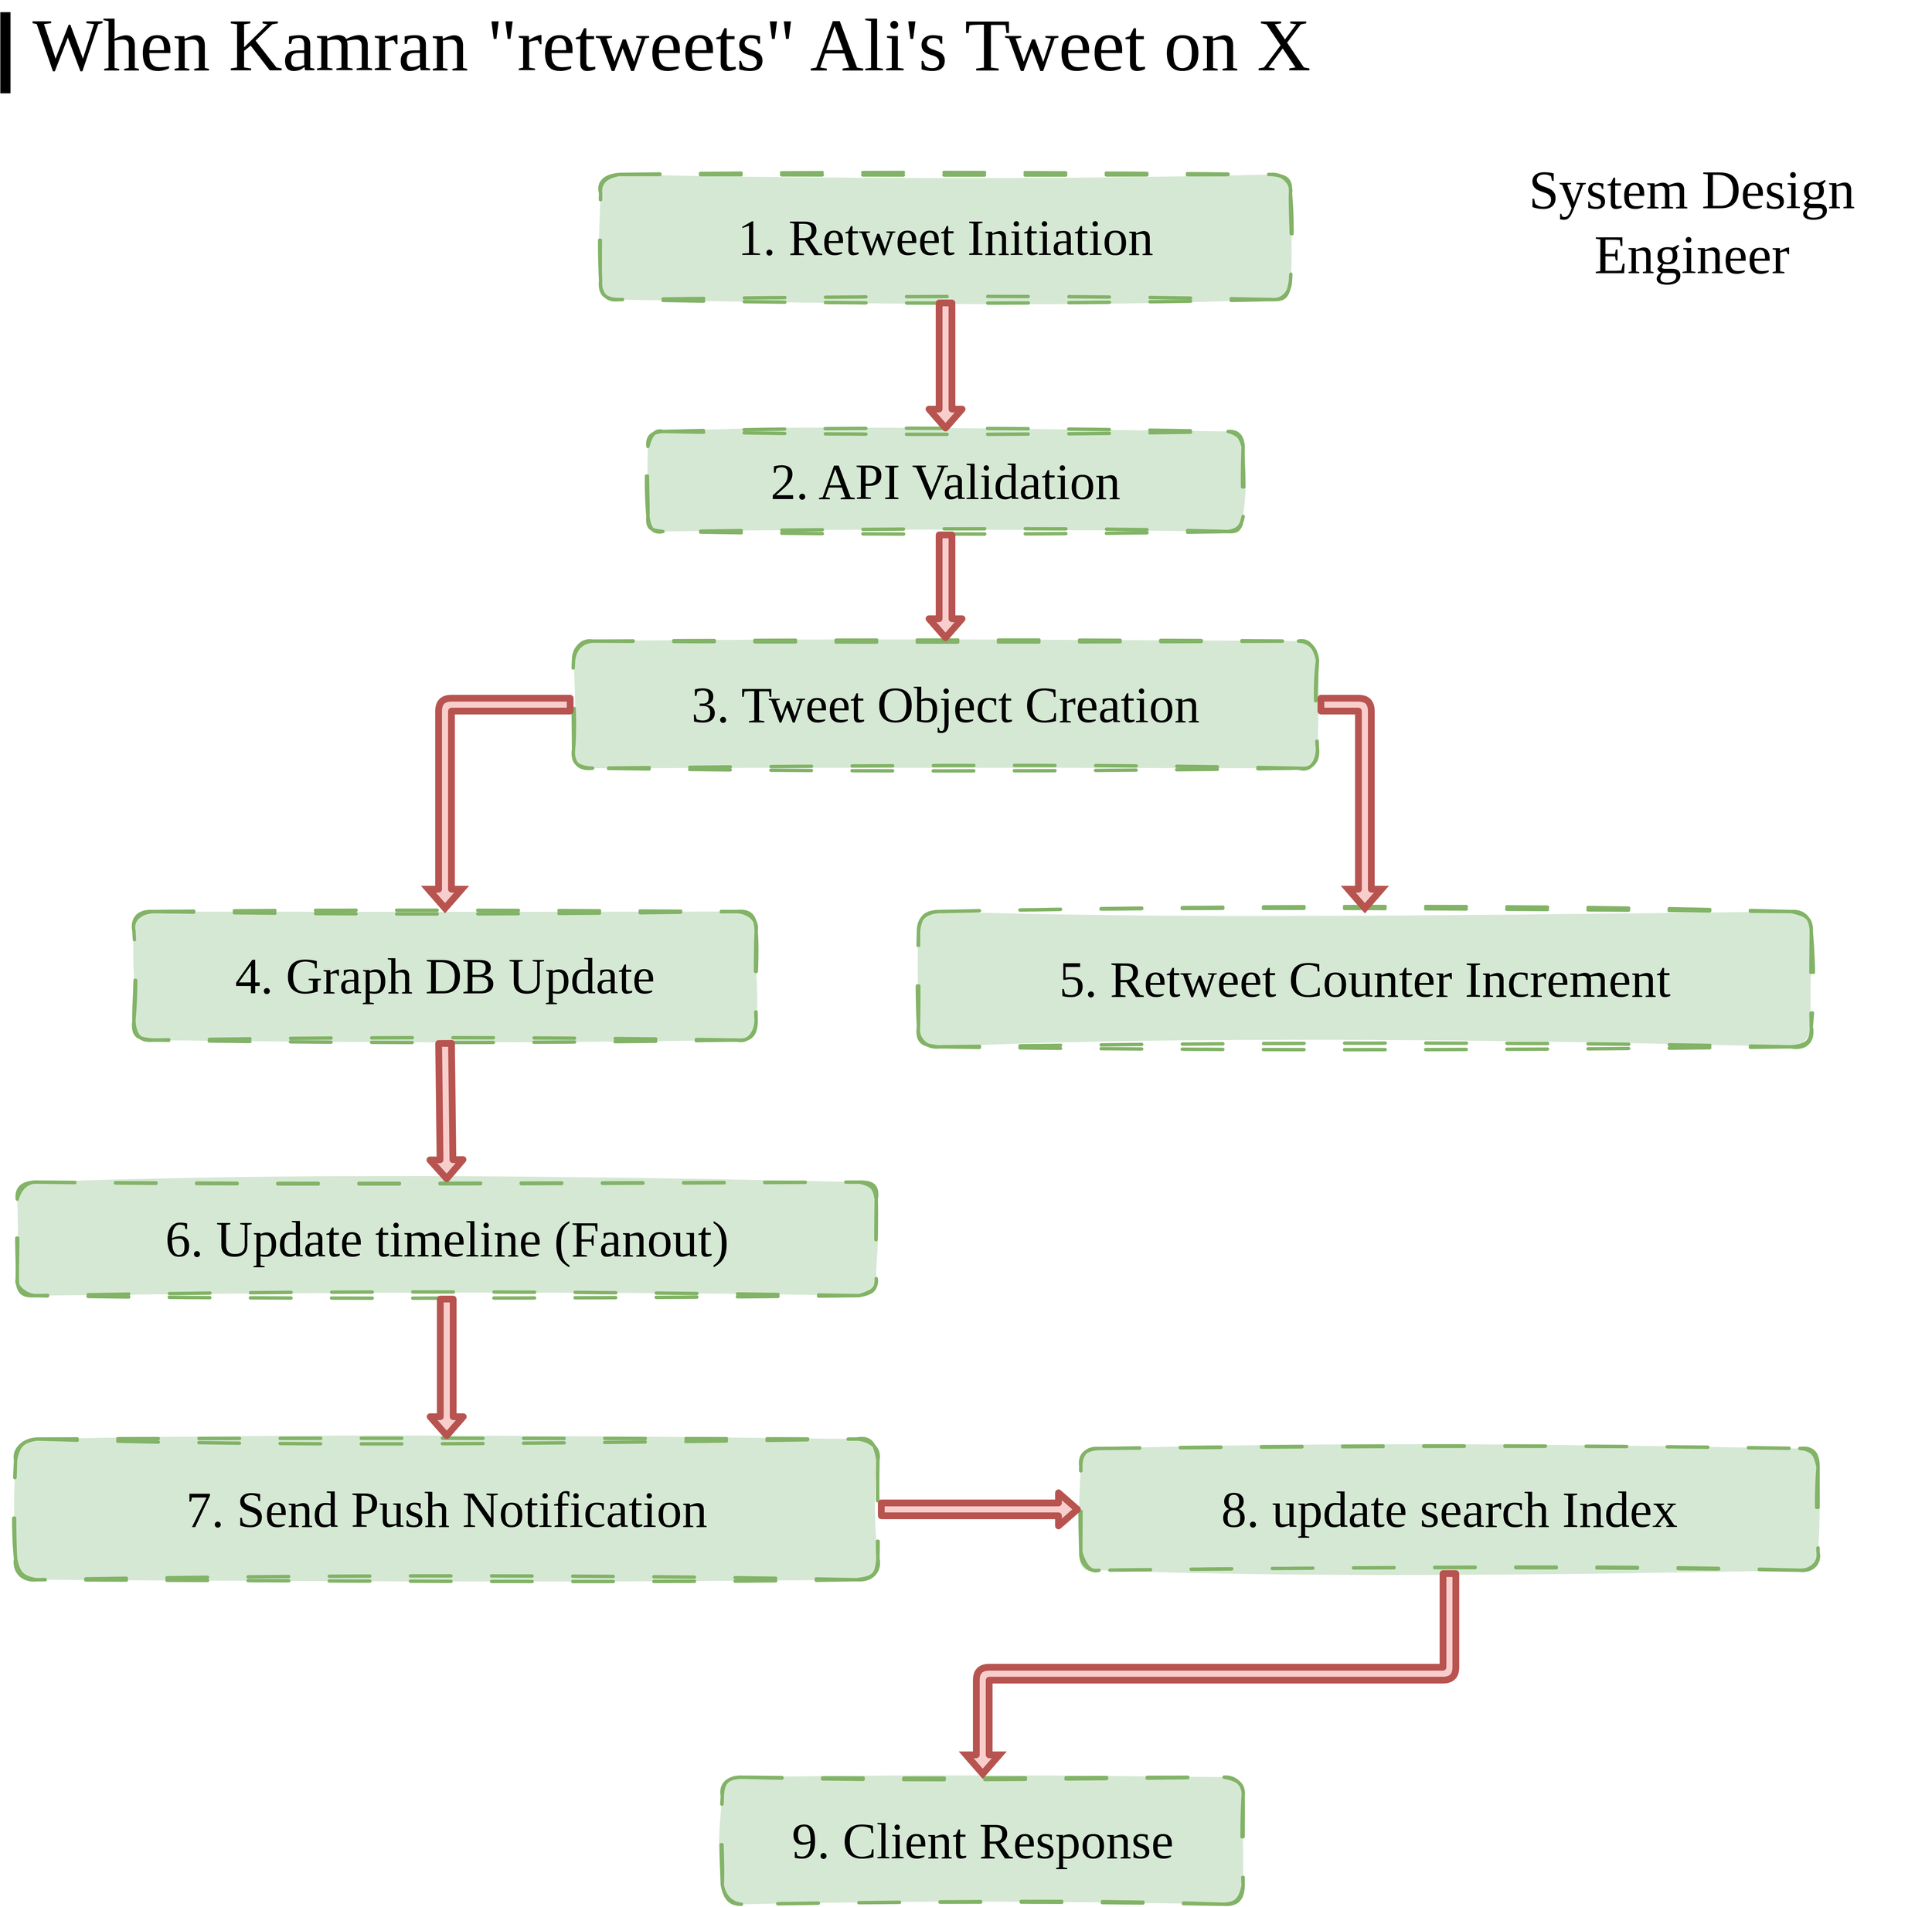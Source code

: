 <mxfile version="26.2.14">
  <diagram name="Page-1" id="kw5tApQOLxetqISVFKjF">
    <mxGraphModel dx="3964" dy="3262" grid="1" gridSize="10" guides="1" tooltips="1" connect="1" arrows="1" fold="1" page="1" pageScale="1" pageWidth="3000" pageHeight="3000" background="light-dark(#FFFFFF,#000000)" math="0" shadow="0">
      <root>
        <mxCell id="0" />
        <mxCell id="1" parent="0" />
        <mxCell id="RP1mrb15_0kgAFn6U0BM-28" value="When Kamran &quot;&lt;font&gt;retweets&lt;/font&gt;&quot; Ali&#39;s Tweet on X" style="text;html=1;align=left;verticalAlign=middle;whiteSpace=wrap;rounded=0;fontFamily=Gloria Hallelujah;fontSource=https%3A%2F%2Ffonts.googleapis.com%2Fcss%3Ffamily%3DGloria%2BHallelujah;fontSize=110;fontColor=default;" parent="1" vertex="1">
          <mxGeometry x="168.03" y="100" width="2751.97" height="96.33" as="geometry" />
        </mxCell>
        <mxCell id="RP1mrb15_0kgAFn6U0BM-29" value="" style="shape=link;html=1;rounded=0;fontFamily=Gloria Hallelujah;fontSource=https%3A%2F%2Ffonts.googleapis.com%2Fcss%3Ffamily%3DGloria%2BHallelujah;fontSize=31;fontColor=default;width=0;strokeColor=light-dark(#000000,#76B7AC);strokeWidth=8;" parent="1" edge="1">
          <mxGeometry width="100" relative="1" as="geometry">
            <mxPoint x="130" y="220" as="sourcePoint" />
            <mxPoint x="130" y="100" as="targetPoint" />
          </mxGeometry>
        </mxCell>
        <mxCell id="RP1mrb15_0kgAFn6U0BM-31" value="&lt;font style=&quot;color: light-dark(rgb(0, 0, 0), rgb(118, 183, 172)); font-size: 80px;&quot;&gt;System Design Engineer&lt;/font&gt;" style="text;html=1;align=center;verticalAlign=middle;whiteSpace=wrap;rounded=1;fontFamily=Gloria Hallelujah;fontSource=https%3A%2F%2Ffonts.googleapis.com%2Fcss%3Ffamily%3DGloria%2BHallelujah;fontSize=60;fontColor=default;strokeColor=none;sketch=1;curveFitting=1;jiggle=2;" parent="1" vertex="1">
          <mxGeometry x="2270" y="270" width="707.42" height="280" as="geometry" />
        </mxCell>
        <mxCell id="txtexfgfXJNiwjfz8xMw-1" value="1. Retweet Initiation" style="whiteSpace=wrap;strokeWidth=5;dashed=1;dashPattern=12 12;rounded=1;sketch=1;curveFitting=1;jiggle=2;fillColor=#d5e8d4;strokeColor=#82b366;fillStyle=solid;fontSize=75;fontFamily=Gloria Hallelujah;fontSource=https%3A%2F%2Ffonts.googleapis.com%2Fcss%3Ffamily%3DGloria%2BHallelujah;" vertex="1" parent="1">
          <mxGeometry x="1010" y="340" width="1020" height="185" as="geometry" />
        </mxCell>
        <mxCell id="txtexfgfXJNiwjfz8xMw-2" value="2. API Validation" style="whiteSpace=wrap;strokeWidth=5;rounded=1;dashed=1;dashPattern=12 12;sketch=1;jiggle=2;fillStyle=solid;curveFitting=1;strokeColor=#82b366;align=center;verticalAlign=middle;fontFamily=Gloria Hallelujah;fontSource=https%3A%2F%2Ffonts.googleapis.com%2Fcss%3Ffamily%3DGloria%2BHallelujah;fontSize=75;fontColor=default;fillColor=#d5e8d4;" vertex="1" parent="1">
          <mxGeometry x="1080" y="720" width="880" height="148" as="geometry" />
        </mxCell>
        <mxCell id="txtexfgfXJNiwjfz8xMw-3" value="3. Tweet Object Creation" style="whiteSpace=wrap;strokeWidth=5;rounded=1;dashed=1;dashPattern=12 12;sketch=1;jiggle=2;fillStyle=solid;curveFitting=1;strokeColor=#82b366;align=center;verticalAlign=middle;fontFamily=Gloria Hallelujah;fontSource=https%3A%2F%2Ffonts.googleapis.com%2Fcss%3Ffamily%3DGloria%2BHallelujah;fontSize=75;fontColor=default;fillColor=#d5e8d4;" vertex="1" parent="1">
          <mxGeometry x="970" y="1030" width="1100" height="188" as="geometry" />
        </mxCell>
        <mxCell id="txtexfgfXJNiwjfz8xMw-4" value="4. Graph DB Update" style="whiteSpace=wrap;strokeWidth=5;rounded=1;dashed=1;dashPattern=12 12;sketch=1;jiggle=2;fillStyle=solid;curveFitting=1;strokeColor=#82b366;align=center;verticalAlign=middle;fontFamily=Gloria Hallelujah;fontSource=https%3A%2F%2Ffonts.googleapis.com%2Fcss%3Ffamily%3DGloria%2BHallelujah;fontSize=75;fontColor=default;fillColor=#d5e8d4;" vertex="1" parent="1">
          <mxGeometry x="320" y="1430" width="920" height="190" as="geometry" />
        </mxCell>
        <mxCell id="txtexfgfXJNiwjfz8xMw-5" value="5. Retweet Counter Increment" style="whiteSpace=wrap;strokeWidth=5;rounded=1;dashed=1;dashPattern=12 12;sketch=1;jiggle=2;fillStyle=solid;curveFitting=1;strokeColor=#82b366;align=center;verticalAlign=middle;fontFamily=Gloria Hallelujah;fontSource=https%3A%2F%2Ffonts.googleapis.com%2Fcss%3Ffamily%3DGloria%2BHallelujah;fontSize=75;fontColor=default;fillColor=#d5e8d4;" vertex="1" parent="1">
          <mxGeometry x="1480" y="1430" width="1320" height="200" as="geometry" />
        </mxCell>
        <mxCell id="txtexfgfXJNiwjfz8xMw-6" value="6. Update timeline (Fanout)" style="whiteSpace=wrap;strokeWidth=5;rounded=1;dashed=1;dashPattern=12 12;sketch=1;jiggle=2;fillStyle=solid;curveFitting=1;strokeColor=#82b366;align=center;verticalAlign=middle;fontFamily=Gloria Hallelujah;fontSource=https%3A%2F%2Ffonts.googleapis.com%2Fcss%3Ffamily%3DGloria%2BHallelujah;fontSize=75;fontColor=default;fillColor=#d5e8d4;" vertex="1" parent="1">
          <mxGeometry x="147.5" y="1830" width="1270" height="168" as="geometry" />
        </mxCell>
        <mxCell id="txtexfgfXJNiwjfz8xMw-7" value="7. Send Push Notification" style="whiteSpace=wrap;strokeWidth=5;rounded=1;dashed=1;dashPattern=12 12;sketch=1;jiggle=2;fillStyle=solid;curveFitting=1;strokeColor=#82b366;align=center;verticalAlign=middle;fontFamily=Gloria Hallelujah;fontSource=https%3A%2F%2Ffonts.googleapis.com%2Fcss%3Ffamily%3DGloria%2BHallelujah;fontSize=75;fontColor=default;fillColor=#d5e8d4;" vertex="1" parent="1">
          <mxGeometry x="145" y="2210" width="1275" height="208" as="geometry" />
        </mxCell>
        <mxCell id="txtexfgfXJNiwjfz8xMw-11" value="8. update search Index" style="whiteSpace=wrap;strokeWidth=5;rounded=1;dashed=1;dashPattern=12 12;sketch=1;jiggle=2;fillStyle=solid;curveFitting=1;strokeColor=#82b366;align=center;verticalAlign=middle;fontFamily=Gloria Hallelujah;fontSource=https%3A%2F%2Ffonts.googleapis.com%2Fcss%3Ffamily%3DGloria%2BHallelujah;fontSize=75;fontColor=default;fillColor=#d5e8d4;" vertex="1" parent="1">
          <mxGeometry x="1720" y="2224" width="1090" height="180" as="geometry" />
        </mxCell>
        <mxCell id="txtexfgfXJNiwjfz8xMw-12" value="9. Client Response" style="whiteSpace=wrap;strokeWidth=5;rounded=1;dashed=1;dashPattern=12 12;sketch=1;jiggle=2;fillStyle=solid;curveFitting=1;strokeColor=#82b366;align=center;verticalAlign=middle;fontFamily=Gloria Hallelujah;fontSource=https%3A%2F%2Ffonts.googleapis.com%2Fcss%3Ffamily%3DGloria%2BHallelujah;fontSize=75;fontColor=default;fillColor=#d5e8d4;" vertex="1" parent="1">
          <mxGeometry x="1190" y="2710" width="770" height="188" as="geometry" />
        </mxCell>
        <mxCell id="txtexfgfXJNiwjfz8xMw-13" value="" style="startArrow=none;endArrow=block;exitX=0.5;exitY=1;entryX=0.5;entryY=0;rounded=1;fillStyle=solid;strokeColor=#b85450;strokeWidth=10;align=center;verticalAlign=middle;fontFamily=Helvetica;fontSize=11;fontColor=default;labelBackgroundColor=default;fillColor=#f8cecc;shape=flexArrow;" edge="1" parent="1" source="txtexfgfXJNiwjfz8xMw-1" target="txtexfgfXJNiwjfz8xMw-2">
          <mxGeometry relative="1" as="geometry">
            <Array as="points" />
          </mxGeometry>
        </mxCell>
        <mxCell id="txtexfgfXJNiwjfz8xMw-14" value="" style="startArrow=none;endArrow=block;exitX=0.5;exitY=1;entryX=0.5;entryY=0;rounded=1;fillStyle=solid;strokeColor=#b85450;strokeWidth=10;align=center;verticalAlign=middle;fontFamily=Helvetica;fontSize=11;fontColor=default;labelBackgroundColor=default;fillColor=#f8cecc;shape=flexArrow;" edge="1" parent="1" source="txtexfgfXJNiwjfz8xMw-2" target="txtexfgfXJNiwjfz8xMw-3">
          <mxGeometry relative="1" as="geometry">
            <Array as="points" />
          </mxGeometry>
        </mxCell>
        <mxCell id="txtexfgfXJNiwjfz8xMw-15" value="" style="startArrow=none;endArrow=block;exitX=0;exitY=0.5;entryX=0.5;entryY=0;rounded=1;edgeStyle=orthogonalEdgeStyle;fillStyle=solid;strokeColor=#b85450;strokeWidth=10;align=center;verticalAlign=middle;fontFamily=Helvetica;fontSize=11;fontColor=default;labelBackgroundColor=default;fillColor=#f8cecc;shape=flexArrow;exitDx=0;exitDy=0;" edge="1" parent="1" source="txtexfgfXJNiwjfz8xMw-3" target="txtexfgfXJNiwjfz8xMw-4">
          <mxGeometry relative="1" as="geometry" />
        </mxCell>
        <mxCell id="txtexfgfXJNiwjfz8xMw-16" value="" style="startArrow=none;endArrow=block;exitX=1;exitY=0.5;entryX=0.5;entryY=-0.01;rounded=1;fillStyle=solid;strokeColor=#b85450;strokeWidth=10;align=center;verticalAlign=middle;fontFamily=Helvetica;fontSize=11;fontColor=default;labelBackgroundColor=default;fillColor=#f8cecc;exitDx=0;exitDy=0;edgeStyle=orthogonalEdgeStyle;shape=flexArrow;" edge="1" parent="1" source="txtexfgfXJNiwjfz8xMw-3" target="txtexfgfXJNiwjfz8xMw-5">
          <mxGeometry relative="1" as="geometry" />
        </mxCell>
        <mxCell id="txtexfgfXJNiwjfz8xMw-17" value="" style="startArrow=none;endArrow=block;exitX=0.5;exitY=1;entryX=0.5;entryY=0;rounded=1;fillStyle=solid;strokeColor=#b85450;strokeWidth=10;align=center;verticalAlign=middle;fontFamily=Helvetica;fontSize=11;fontColor=default;labelBackgroundColor=default;fillColor=#f8cecc;shape=flexArrow;" edge="1" parent="1" source="txtexfgfXJNiwjfz8xMw-4" target="txtexfgfXJNiwjfz8xMw-6">
          <mxGeometry relative="1" as="geometry">
            <Array as="points" />
          </mxGeometry>
        </mxCell>
        <mxCell id="txtexfgfXJNiwjfz8xMw-18" value="" style="startArrow=none;endArrow=block;exitX=0.5;exitY=1;entryX=0.5;entryY=0;rounded=1;fillStyle=solid;strokeColor=#b85450;strokeWidth=10;align=center;verticalAlign=middle;fontFamily=Helvetica;fontSize=75;fontColor=default;labelBackgroundColor=default;fillColor=#f8cecc;entryDx=0;entryDy=0;shape=flexArrow;exitDx=0;exitDy=0;" edge="1" parent="1" source="txtexfgfXJNiwjfz8xMw-6" target="txtexfgfXJNiwjfz8xMw-7">
          <mxGeometry relative="1" as="geometry" />
        </mxCell>
        <mxCell id="txtexfgfXJNiwjfz8xMw-22" value="" style="startArrow=none;endArrow=block;entryX=0;entryY=0.5;rounded=1;fillStyle=solid;strokeColor=#b85450;strokeWidth=10;align=center;verticalAlign=middle;fontFamily=Helvetica;fontSize=11;fontColor=default;labelBackgroundColor=default;fillColor=#f8cecc;shape=flexArrow;edgeStyle=orthogonalEdgeStyle;entryDx=0;entryDy=0;exitX=1;exitY=0.5;exitDx=0;exitDy=0;" edge="1" parent="1" source="txtexfgfXJNiwjfz8xMw-7" target="txtexfgfXJNiwjfz8xMw-11">
          <mxGeometry relative="1" as="geometry">
            <mxPoint x="1260" y="2290" as="sourcePoint" />
          </mxGeometry>
        </mxCell>
        <mxCell id="txtexfgfXJNiwjfz8xMw-25" value="" style="startArrow=none;endArrow=block;exitX=0.5;exitY=0.99;entryX=0.5;entryY=0;rounded=1;edgeStyle=orthogonalEdgeStyle;fillStyle=solid;strokeColor=#b85450;strokeWidth=10;align=center;verticalAlign=middle;fontFamily=Helvetica;fontSize=11;fontColor=default;labelBackgroundColor=default;fillColor=#f8cecc;shape=flexArrow;entryDx=0;entryDy=0;" edge="1" parent="1" source="txtexfgfXJNiwjfz8xMw-11" target="txtexfgfXJNiwjfz8xMw-12">
          <mxGeometry relative="1" as="geometry" />
        </mxCell>
      </root>
    </mxGraphModel>
  </diagram>
</mxfile>
